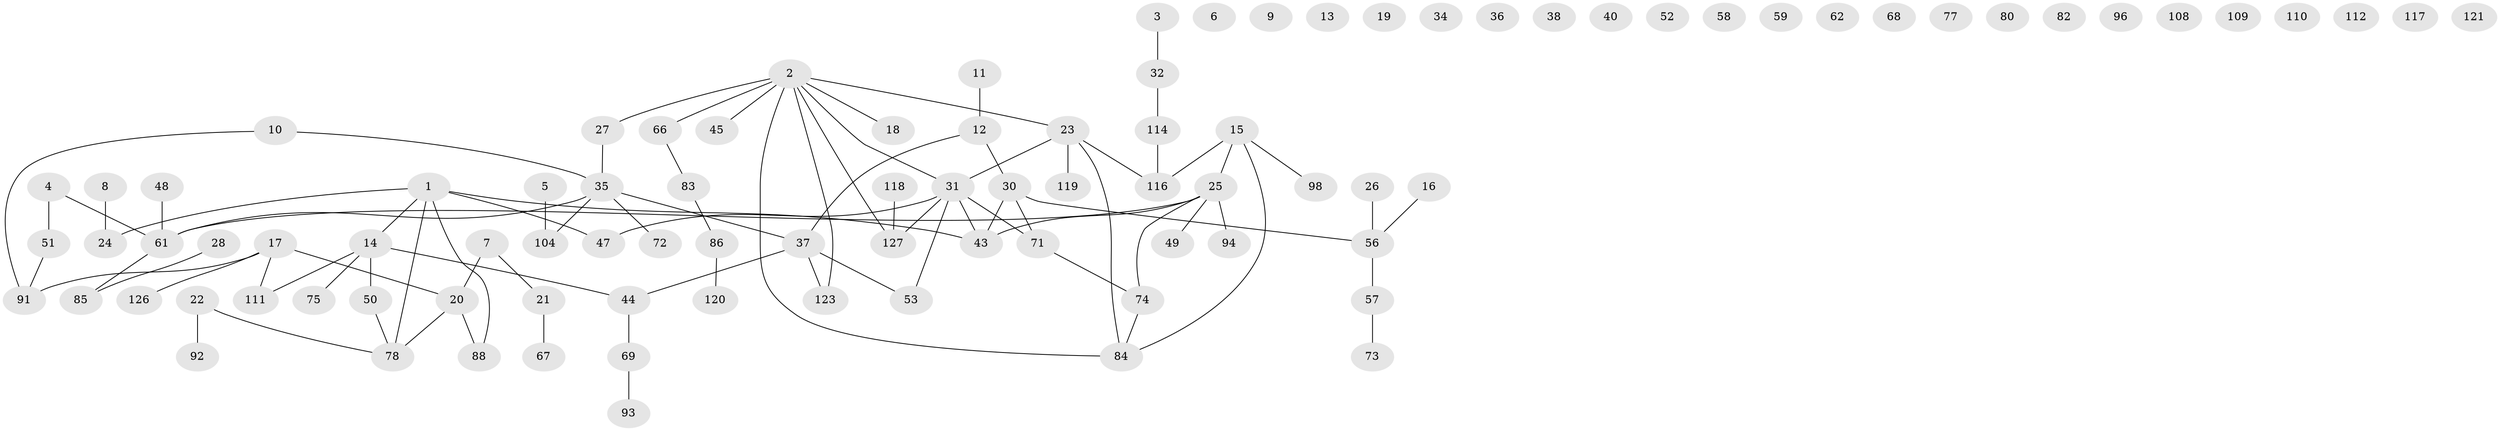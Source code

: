 // original degree distribution, {5: 0.05426356589147287, 6: 0.007751937984496124, 1: 0.31007751937984496, 2: 0.2248062015503876, 0: 0.14728682170542637, 3: 0.17829457364341086, 4: 0.07751937984496124}
// Generated by graph-tools (version 1.1) at 2025/41/03/06/25 10:41:20]
// undirected, 93 vertices, 88 edges
graph export_dot {
graph [start="1"]
  node [color=gray90,style=filled];
  1 [super="+100"];
  2 [super="+39"];
  3;
  4;
  5;
  6;
  7 [super="+128"];
  8 [super="+76"];
  9;
  10;
  11;
  12 [super="+54"];
  13 [super="+90"];
  14 [super="+97"];
  15 [super="+81"];
  16;
  17 [super="+55"];
  18;
  19 [super="+122"];
  20 [super="+103"];
  21 [super="+41"];
  22 [super="+129"];
  23 [super="+42"];
  24;
  25 [super="+29"];
  26;
  27;
  28;
  30 [super="+33"];
  31 [super="+115"];
  32 [super="+65"];
  34;
  35 [super="+46"];
  36;
  37 [super="+101"];
  38;
  40;
  43 [super="+107"];
  44;
  45;
  47 [super="+64"];
  48 [super="+70"];
  49;
  50;
  51;
  52;
  53;
  56 [super="+60"];
  57;
  58;
  59;
  61 [super="+63"];
  62;
  66 [super="+89"];
  67;
  68 [super="+102"];
  69 [super="+95"];
  71 [super="+125"];
  72;
  73;
  74;
  75;
  77;
  78 [super="+79"];
  80 [super="+124"];
  82;
  83;
  84 [super="+87"];
  85 [super="+113"];
  86 [super="+99"];
  88;
  91 [super="+105"];
  92;
  93;
  94;
  96;
  98 [super="+106"];
  104;
  108;
  109;
  110;
  111;
  112;
  114;
  116;
  117;
  118;
  119;
  120;
  121;
  123;
  126;
  127;
  1 -- 14;
  1 -- 47;
  1 -- 88;
  1 -- 24;
  1 -- 43;
  1 -- 78;
  2 -- 23;
  2 -- 27;
  2 -- 31;
  2 -- 45;
  2 -- 84;
  2 -- 18;
  2 -- 66;
  2 -- 123;
  2 -- 127;
  3 -- 32;
  4 -- 51;
  4 -- 61;
  5 -- 104;
  7 -- 20;
  7 -- 21;
  8 -- 24;
  10 -- 35;
  10 -- 91;
  11 -- 12;
  12 -- 37;
  12 -- 30;
  14 -- 50;
  14 -- 75;
  14 -- 44;
  14 -- 111;
  15 -- 25;
  15 -- 116;
  15 -- 98;
  15 -- 84;
  16 -- 56;
  17 -- 20;
  17 -- 91;
  17 -- 111;
  17 -- 126;
  20 -- 88;
  20 -- 78;
  21 -- 67;
  22 -- 92;
  22 -- 78;
  23 -- 116;
  23 -- 119;
  23 -- 31;
  23 -- 84;
  25 -- 49;
  25 -- 74;
  25 -- 94;
  25 -- 43;
  25 -- 61;
  26 -- 56;
  27 -- 35;
  28 -- 85;
  30 -- 71;
  30 -- 56;
  30 -- 43;
  31 -- 53;
  31 -- 127;
  31 -- 47;
  31 -- 43;
  31 -- 71;
  32 -- 114;
  35 -- 37;
  35 -- 72;
  35 -- 104;
  35 -- 61;
  37 -- 44;
  37 -- 123;
  37 -- 53;
  44 -- 69;
  48 -- 61;
  50 -- 78;
  51 -- 91;
  56 -- 57;
  57 -- 73;
  61 -- 85;
  66 -- 83;
  69 -- 93;
  71 -- 74;
  74 -- 84;
  83 -- 86;
  86 -- 120;
  114 -- 116;
  118 -- 127;
}

